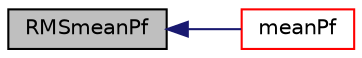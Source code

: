 digraph "RMSmeanPf"
{
  bgcolor="transparent";
  edge [fontname="Helvetica",fontsize="10",labelfontname="Helvetica",labelfontsize="10"];
  node [fontname="Helvetica",fontsize="10",shape=record];
  rankdir="LR";
  Node1 [label="RMSmeanPf",height=0.2,width=0.4,color="black", fillcolor="grey75", style="filled", fontcolor="black"];
  Node1 -> Node2 [dir="back",color="midnightblue",fontsize="10",style="solid",fontname="Helvetica"];
  Node2 [label="meanPf",height=0.2,width=0.4,color="red",URL="$a01646.html#ab358c02e9bb8afa9d8dce50bc7c2861d",tooltip="Return the multi-window mean fft of the complete pressure data. "];
}
